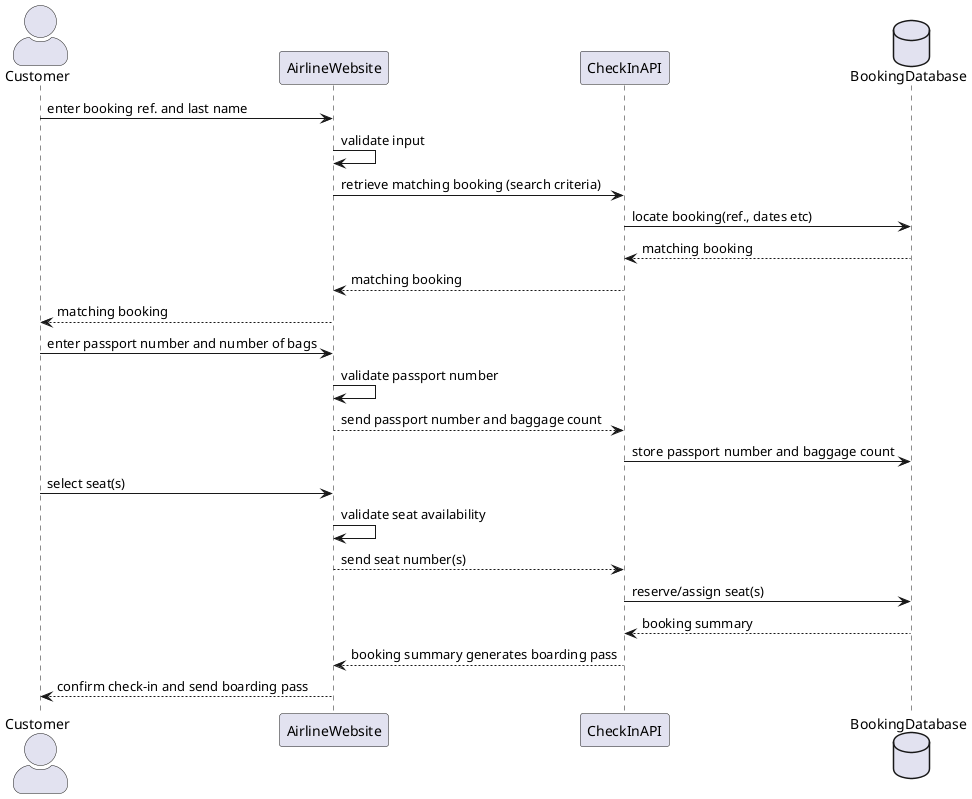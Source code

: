 @startuml

skinparam actorStyle awesome

actor Customer
participant AirlineWebsite
participant CheckInAPI
database BookingDatabase

Customer -> AirlineWebsite: enter booking ref. and last name 
AirlineWebsite -> AirlineWebsite: validate input
AirlineWebsite -> CheckInAPI: retrieve matching booking (search criteria)
CheckInAPI -> BookingDatabase: locate booking(ref., dates etc)
BookingDatabase --> CheckInAPI: matching booking
CheckInAPI --> AirlineWebsite: matching booking
AirlineWebsite --> Customer: matching booking
Customer -> AirlineWebsite: enter passport number and number of bags
AirlineWebsite -> AirlineWebsite: validate passport number
AirlineWebsite --> CheckInAPI: send passport number and baggage count
CheckInAPI -> BookingDatabase: store passport number and baggage count
Customer -> AirlineWebsite: select seat(s)
AirlineWebsite -> AirlineWebsite: validate seat availability
AirlineWebsite --> CheckInAPI: send seat number(s)
CheckInAPI -> BookingDatabase: reserve/assign seat(s)
BookingDatabase --> CheckInAPI: booking summary
CheckInAPI --> AirlineWebsite: booking summary generates boarding pass
AirlineWebsite --> Customer: confirm check-in and send boarding pass

@enduml

' purchase additional luggage allowance
' purchase aditional leg room
' purchase insurance